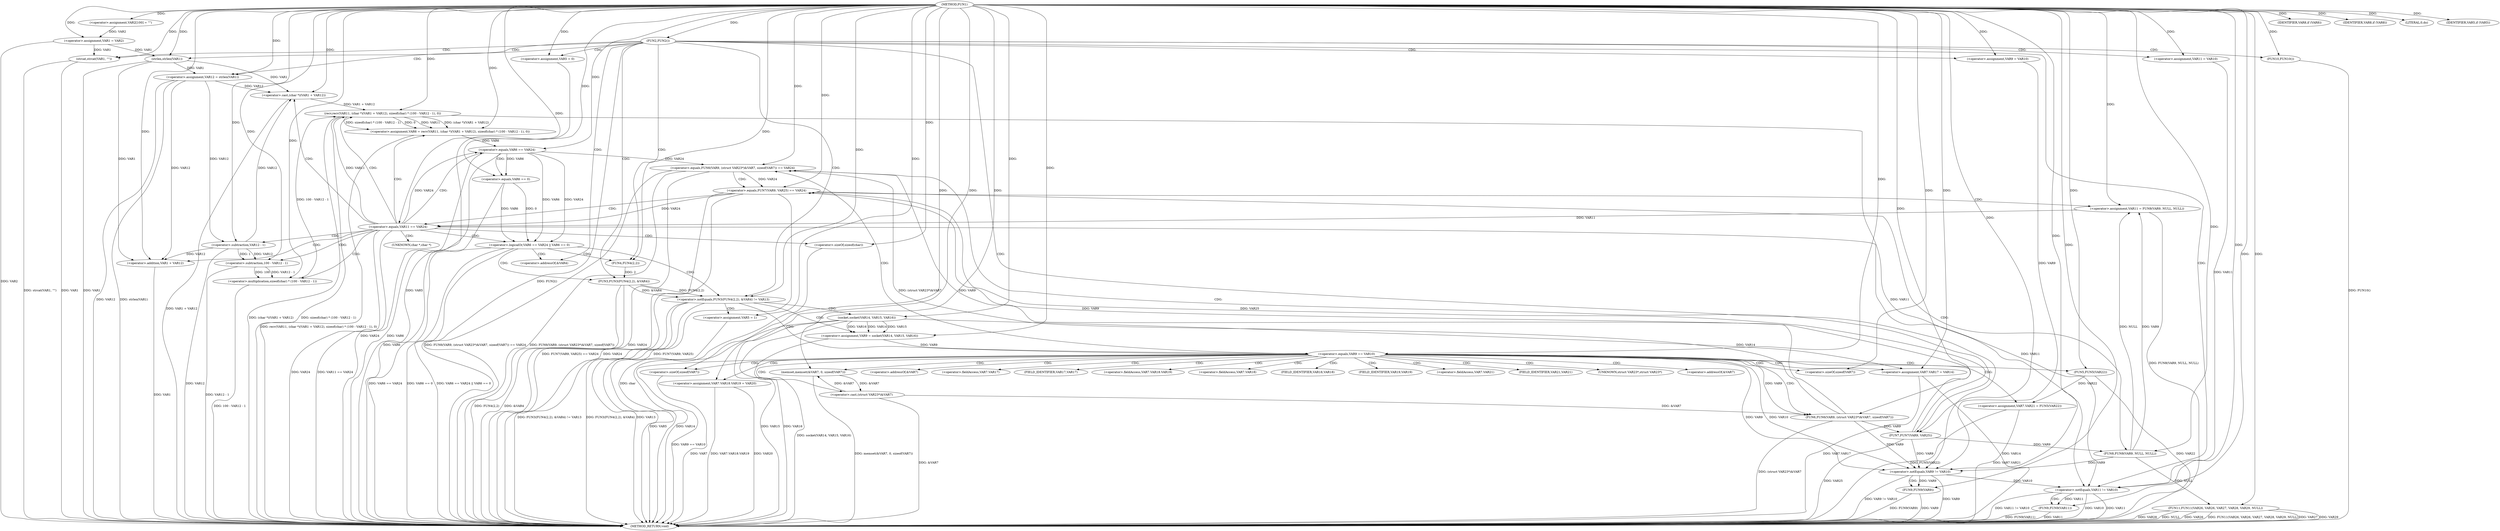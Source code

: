 digraph FUN1 {  
"1000100" [label = "(METHOD,FUN1)" ]
"1000285" [label = "(METHOD_RETURN,void)" ]
"1000104" [label = "(<operator>.assignment,VAR2[100] = \"\")" ]
"1000107" [label = "(<operator>.assignment,VAR1 = VAR2)" ]
"1000111" [label = "(FUN2,FUN2())" ]
"1000116" [label = "(<operator>.assignment,VAR5 = 0)" ]
"1000123" [label = "(<operator>.assignment,VAR9 = VAR10)" ]
"1000127" [label = "(<operator>.assignment,VAR11 = VAR10)" ]
"1000131" [label = "(<operator>.assignment,VAR12 = strlen(VAR1))" ]
"1000133" [label = "(strlen,strlen(VAR1))" ]
"1000138" [label = "(<operator>.notEquals,FUN3(FUN4(2,2), &VAR4) != VAR13)" ]
"1000139" [label = "(FUN3,FUN3(FUN4(2,2), &VAR4))" ]
"1000140" [label = "(FUN4,FUN4(2,2))" ]
"1000148" [label = "(<operator>.assignment,VAR5 = 1)" ]
"1000151" [label = "(<operator>.assignment,VAR9 = socket(VAR14, VAR15, VAR16))" ]
"1000153" [label = "(socket,socket(VAR14, VAR15, VAR16))" ]
"1000158" [label = "(<operator>.equals,VAR9 == VAR10)" ]
"1000163" [label = "(memset,memset(&VAR7, 0, sizeof(VAR7)))" ]
"1000167" [label = "(<operator>.sizeOf,sizeof(VAR7))" ]
"1000169" [label = "(<operator>.assignment,VAR7.VAR17 = VAR14)" ]
"1000174" [label = "(<operator>.assignment,VAR7.VAR18.VAR19 = VAR20)" ]
"1000181" [label = "(<operator>.assignment,VAR7.VAR21 = FUN5(VAR22))" ]
"1000185" [label = "(FUN5,FUN5(VAR22))" ]
"1000188" [label = "(<operator>.equals,FUN6(VAR9, (struct VAR23*)&VAR7, sizeof(VAR7)) == VAR24)" ]
"1000189" [label = "(FUN6,FUN6(VAR9, (struct VAR23*)&VAR7, sizeof(VAR7)))" ]
"1000191" [label = "(<operator>.cast,(struct VAR23*)&VAR7)" ]
"1000195" [label = "(<operator>.sizeOf,sizeof(VAR7))" ]
"1000201" [label = "(<operator>.equals,FUN7(VAR9, VAR25) == VAR24)" ]
"1000202" [label = "(FUN7,FUN7(VAR9, VAR25))" ]
"1000208" [label = "(<operator>.assignment,VAR11 = FUN8(VAR9, NULL, NULL))" ]
"1000210" [label = "(FUN8,FUN8(VAR9, NULL, NULL))" ]
"1000215" [label = "(<operator>.equals,VAR11 == VAR24)" ]
"1000220" [label = "(<operator>.assignment,VAR6 = recv(VAR11, (char *)(VAR1 + VAR12), sizeof(char) * (100 - VAR12 - 1), 0))" ]
"1000222" [label = "(recv,recv(VAR11, (char *)(VAR1 + VAR12), sizeof(char) * (100 - VAR12 - 1), 0))" ]
"1000224" [label = "(<operator>.cast,(char *)(VAR1 + VAR12))" ]
"1000226" [label = "(<operator>.addition,VAR1 + VAR12)" ]
"1000229" [label = "(<operator>.multiplication,sizeof(char) * (100 - VAR12 - 1))" ]
"1000230" [label = "(<operator>.sizeOf,sizeof(char))" ]
"1000232" [label = "(<operator>.subtraction,100 - VAR12 - 1)" ]
"1000234" [label = "(<operator>.subtraction,VAR12 - 1)" ]
"1000239" [label = "(<operator>.logicalOr,VAR6 == VAR24 || VAR6 == 0)" ]
"1000240" [label = "(<operator>.equals,VAR6 == VAR24)" ]
"1000243" [label = "(<operator>.equals,VAR6 == 0)" ]
"1000249" [label = "(IDENTIFIER,VAR8,if (VAR8))" ]
"1000252" [label = "(IDENTIFIER,VAR8,if (VAR8))" ]
"1000254" [label = "(LITERAL,0,do)" ]
"1000256" [label = "(<operator>.notEquals,VAR9 != VAR10)" ]
"1000260" [label = "(FUN9,FUN9(VAR9))" ]
"1000263" [label = "(<operator>.notEquals,VAR11 != VAR10)" ]
"1000267" [label = "(FUN9,FUN9(VAR11))" ]
"1000270" [label = "(IDENTIFIER,VAR5,if (VAR5))" ]
"1000272" [label = "(FUN10,FUN10())" ]
"1000275" [label = "(strcat,strcat(VAR1, \"\"))" ]
"1000278" [label = "(FUN11,FUN11(VAR26, VAR26, VAR27, VAR28, VAR29, NULL))" ]
"1000143" [label = "(<operator>.addressOf,&VAR4)" ]
"1000164" [label = "(<operator>.addressOf,&VAR7)" ]
"1000170" [label = "(<operator>.fieldAccess,VAR7.VAR17)" ]
"1000172" [label = "(FIELD_IDENTIFIER,VAR17,VAR17)" ]
"1000175" [label = "(<operator>.fieldAccess,VAR7.VAR18.VAR19)" ]
"1000176" [label = "(<operator>.fieldAccess,VAR7.VAR18)" ]
"1000178" [label = "(FIELD_IDENTIFIER,VAR18,VAR18)" ]
"1000179" [label = "(FIELD_IDENTIFIER,VAR19,VAR19)" ]
"1000182" [label = "(<operator>.fieldAccess,VAR7.VAR21)" ]
"1000184" [label = "(FIELD_IDENTIFIER,VAR21,VAR21)" ]
"1000192" [label = "(UNKNOWN,struct VAR23*,struct VAR23*)" ]
"1000193" [label = "(<operator>.addressOf,&VAR7)" ]
"1000225" [label = "(UNKNOWN,char *,char *)" ]
  "1000278" -> "1000285"  [ label = "DDG: VAR28"] 
  "1000181" -> "1000285"  [ label = "DDG: FUN5(VAR22)"] 
  "1000224" -> "1000285"  [ label = "DDG: VAR1 + VAR12"] 
  "1000153" -> "1000285"  [ label = "DDG: VAR14"] 
  "1000181" -> "1000285"  [ label = "DDG: VAR7.VAR21"] 
  "1000188" -> "1000285"  [ label = "DDG: FUN6(VAR9, (struct VAR23*)&VAR7, sizeof(VAR7)) == VAR24"] 
  "1000116" -> "1000285"  [ label = "DDG: VAR5"] 
  "1000260" -> "1000285"  [ label = "DDG: FUN9(VAR9)"] 
  "1000185" -> "1000285"  [ label = "DDG: VAR22"] 
  "1000201" -> "1000285"  [ label = "DDG: FUN7(VAR9, VAR25) == VAR24"] 
  "1000226" -> "1000285"  [ label = "DDG: VAR1"] 
  "1000278" -> "1000285"  [ label = "DDG: NULL"] 
  "1000208" -> "1000285"  [ label = "DDG: FUN8(VAR9, NULL, NULL)"] 
  "1000239" -> "1000285"  [ label = "DDG: VAR6 == VAR24 || VAR6 == 0"] 
  "1000275" -> "1000285"  [ label = "DDG: strcat(VAR1, \"\")"] 
  "1000234" -> "1000285"  [ label = "DDG: VAR12"] 
  "1000278" -> "1000285"  [ label = "DDG: VAR26"] 
  "1000239" -> "1000285"  [ label = "DDG: VAR6 == VAR24"] 
  "1000215" -> "1000285"  [ label = "DDG: VAR24"] 
  "1000188" -> "1000285"  [ label = "DDG: FUN6(VAR9, (struct VAR23*)&VAR7, sizeof(VAR7))"] 
  "1000131" -> "1000285"  [ label = "DDG: VAR12"] 
  "1000138" -> "1000285"  [ label = "DDG: FUN3(FUN4(2,2), &VAR4)"] 
  "1000139" -> "1000285"  [ label = "DDG: FUN4(2,2)"] 
  "1000263" -> "1000285"  [ label = "DDG: VAR10"] 
  "1000267" -> "1000285"  [ label = "DDG: VAR11"] 
  "1000222" -> "1000285"  [ label = "DDG: sizeof(char) * (100 - VAR12 - 1)"] 
  "1000153" -> "1000285"  [ label = "DDG: VAR15"] 
  "1000158" -> "1000285"  [ label = "DDG: VAR9 == VAR10"] 
  "1000267" -> "1000285"  [ label = "DDG: FUN9(VAR11)"] 
  "1000133" -> "1000285"  [ label = "DDG: VAR1"] 
  "1000189" -> "1000285"  [ label = "DDG: (struct VAR23*)&VAR7"] 
  "1000263" -> "1000285"  [ label = "DDG: VAR11"] 
  "1000263" -> "1000285"  [ label = "DDG: VAR11 != VAR10"] 
  "1000174" -> "1000285"  [ label = "DDG: VAR20"] 
  "1000220" -> "1000285"  [ label = "DDG: recv(VAR11, (char *)(VAR1 + VAR12), sizeof(char) * (100 - VAR12 - 1), 0)"] 
  "1000148" -> "1000285"  [ label = "DDG: VAR5"] 
  "1000151" -> "1000285"  [ label = "DDG: socket(VAR14, VAR15, VAR16)"] 
  "1000230" -> "1000285"  [ label = "DDG: char"] 
  "1000278" -> "1000285"  [ label = "DDG: FUN11(VAR26, VAR26, VAR27, VAR28, VAR29, NULL)"] 
  "1000275" -> "1000285"  [ label = "DDG: VAR1"] 
  "1000131" -> "1000285"  [ label = "DDG: strlen(VAR1)"] 
  "1000188" -> "1000285"  [ label = "DDG: VAR24"] 
  "1000229" -> "1000285"  [ label = "DDG: 100 - VAR12 - 1"] 
  "1000191" -> "1000285"  [ label = "DDG: &VAR7"] 
  "1000278" -> "1000285"  [ label = "DDG: VAR27"] 
  "1000169" -> "1000285"  [ label = "DDG: VAR14"] 
  "1000232" -> "1000285"  [ label = "DDG: VAR12 - 1"] 
  "1000240" -> "1000285"  [ label = "DDG: VAR24"] 
  "1000138" -> "1000285"  [ label = "DDG: VAR13"] 
  "1000139" -> "1000285"  [ label = "DDG: &VAR4"] 
  "1000215" -> "1000285"  [ label = "DDG: VAR11 == VAR24"] 
  "1000243" -> "1000285"  [ label = "DDG: VAR6"] 
  "1000169" -> "1000285"  [ label = "DDG: VAR7.VAR17"] 
  "1000256" -> "1000285"  [ label = "DDG: VAR9"] 
  "1000260" -> "1000285"  [ label = "DDG: VAR9"] 
  "1000153" -> "1000285"  [ label = "DDG: VAR16"] 
  "1000272" -> "1000285"  [ label = "DDG: FUN10()"] 
  "1000138" -> "1000285"  [ label = "DDG: FUN3(FUN4(2,2), &VAR4) != VAR13"] 
  "1000201" -> "1000285"  [ label = "DDG: VAR24"] 
  "1000256" -> "1000285"  [ label = "DDG: VAR9 != VAR10"] 
  "1000163" -> "1000285"  [ label = "DDG: memset(&VAR7, 0, sizeof(VAR7))"] 
  "1000195" -> "1000285"  [ label = "DDG: VAR7"] 
  "1000278" -> "1000285"  [ label = "DDG: VAR29"] 
  "1000240" -> "1000285"  [ label = "DDG: VAR6"] 
  "1000111" -> "1000285"  [ label = "DDG: FUN2()"] 
  "1000239" -> "1000285"  [ label = "DDG: VAR6 == 0"] 
  "1000174" -> "1000285"  [ label = "DDG: VAR7.VAR18.VAR19"] 
  "1000107" -> "1000285"  [ label = "DDG: VAR2"] 
  "1000222" -> "1000285"  [ label = "DDG: (char *)(VAR1 + VAR12)"] 
  "1000202" -> "1000285"  [ label = "DDG: VAR25"] 
  "1000201" -> "1000285"  [ label = "DDG: FUN7(VAR9, VAR25)"] 
  "1000100" -> "1000104"  [ label = "DDG: "] 
  "1000104" -> "1000107"  [ label = "DDG: VAR2"] 
  "1000100" -> "1000107"  [ label = "DDG: "] 
  "1000100" -> "1000111"  [ label = "DDG: "] 
  "1000100" -> "1000116"  [ label = "DDG: "] 
  "1000100" -> "1000123"  [ label = "DDG: "] 
  "1000100" -> "1000127"  [ label = "DDG: "] 
  "1000133" -> "1000131"  [ label = "DDG: VAR1"] 
  "1000100" -> "1000131"  [ label = "DDG: "] 
  "1000107" -> "1000133"  [ label = "DDG: VAR1"] 
  "1000100" -> "1000133"  [ label = "DDG: "] 
  "1000139" -> "1000138"  [ label = "DDG: FUN4(2,2)"] 
  "1000139" -> "1000138"  [ label = "DDG: &VAR4"] 
  "1000140" -> "1000139"  [ label = "DDG: 2"] 
  "1000100" -> "1000140"  [ label = "DDG: "] 
  "1000100" -> "1000138"  [ label = "DDG: "] 
  "1000100" -> "1000148"  [ label = "DDG: "] 
  "1000153" -> "1000151"  [ label = "DDG: VAR14"] 
  "1000153" -> "1000151"  [ label = "DDG: VAR15"] 
  "1000153" -> "1000151"  [ label = "DDG: VAR16"] 
  "1000100" -> "1000151"  [ label = "DDG: "] 
  "1000100" -> "1000153"  [ label = "DDG: "] 
  "1000151" -> "1000158"  [ label = "DDG: VAR9"] 
  "1000100" -> "1000158"  [ label = "DDG: "] 
  "1000191" -> "1000163"  [ label = "DDG: &VAR7"] 
  "1000100" -> "1000163"  [ label = "DDG: "] 
  "1000100" -> "1000167"  [ label = "DDG: "] 
  "1000153" -> "1000169"  [ label = "DDG: VAR14"] 
  "1000100" -> "1000169"  [ label = "DDG: "] 
  "1000100" -> "1000174"  [ label = "DDG: "] 
  "1000185" -> "1000181"  [ label = "DDG: VAR22"] 
  "1000100" -> "1000185"  [ label = "DDG: "] 
  "1000189" -> "1000188"  [ label = "DDG: VAR9"] 
  "1000189" -> "1000188"  [ label = "DDG: (struct VAR23*)&VAR7"] 
  "1000158" -> "1000189"  [ label = "DDG: VAR9"] 
  "1000100" -> "1000189"  [ label = "DDG: "] 
  "1000191" -> "1000189"  [ label = "DDG: &VAR7"] 
  "1000163" -> "1000191"  [ label = "DDG: &VAR7"] 
  "1000100" -> "1000195"  [ label = "DDG: "] 
  "1000240" -> "1000188"  [ label = "DDG: VAR24"] 
  "1000100" -> "1000188"  [ label = "DDG: "] 
  "1000202" -> "1000201"  [ label = "DDG: VAR9"] 
  "1000202" -> "1000201"  [ label = "DDG: VAR25"] 
  "1000189" -> "1000202"  [ label = "DDG: VAR9"] 
  "1000100" -> "1000202"  [ label = "DDG: "] 
  "1000188" -> "1000201"  [ label = "DDG: VAR24"] 
  "1000100" -> "1000201"  [ label = "DDG: "] 
  "1000210" -> "1000208"  [ label = "DDG: VAR9"] 
  "1000210" -> "1000208"  [ label = "DDG: NULL"] 
  "1000100" -> "1000208"  [ label = "DDG: "] 
  "1000202" -> "1000210"  [ label = "DDG: VAR9"] 
  "1000100" -> "1000210"  [ label = "DDG: "] 
  "1000208" -> "1000215"  [ label = "DDG: VAR11"] 
  "1000100" -> "1000215"  [ label = "DDG: "] 
  "1000201" -> "1000215"  [ label = "DDG: VAR24"] 
  "1000222" -> "1000220"  [ label = "DDG: VAR11"] 
  "1000222" -> "1000220"  [ label = "DDG: (char *)(VAR1 + VAR12)"] 
  "1000222" -> "1000220"  [ label = "DDG: sizeof(char) * (100 - VAR12 - 1)"] 
  "1000222" -> "1000220"  [ label = "DDG: 0"] 
  "1000100" -> "1000220"  [ label = "DDG: "] 
  "1000215" -> "1000222"  [ label = "DDG: VAR11"] 
  "1000100" -> "1000222"  [ label = "DDG: "] 
  "1000224" -> "1000222"  [ label = "DDG: VAR1 + VAR12"] 
  "1000133" -> "1000224"  [ label = "DDG: VAR1"] 
  "1000100" -> "1000224"  [ label = "DDG: "] 
  "1000234" -> "1000224"  [ label = "DDG: VAR12"] 
  "1000131" -> "1000224"  [ label = "DDG: VAR12"] 
  "1000133" -> "1000226"  [ label = "DDG: VAR1"] 
  "1000100" -> "1000226"  [ label = "DDG: "] 
  "1000234" -> "1000226"  [ label = "DDG: VAR12"] 
  "1000131" -> "1000226"  [ label = "DDG: VAR12"] 
  "1000229" -> "1000222"  [ label = "DDG: 100 - VAR12 - 1"] 
  "1000100" -> "1000229"  [ label = "DDG: "] 
  "1000100" -> "1000230"  [ label = "DDG: "] 
  "1000232" -> "1000229"  [ label = "DDG: 100"] 
  "1000232" -> "1000229"  [ label = "DDG: VAR12 - 1"] 
  "1000100" -> "1000232"  [ label = "DDG: "] 
  "1000234" -> "1000232"  [ label = "DDG: VAR12"] 
  "1000234" -> "1000232"  [ label = "DDG: 1"] 
  "1000100" -> "1000234"  [ label = "DDG: "] 
  "1000131" -> "1000234"  [ label = "DDG: VAR12"] 
  "1000240" -> "1000239"  [ label = "DDG: VAR6"] 
  "1000240" -> "1000239"  [ label = "DDG: VAR24"] 
  "1000220" -> "1000240"  [ label = "DDG: VAR6"] 
  "1000100" -> "1000240"  [ label = "DDG: "] 
  "1000215" -> "1000240"  [ label = "DDG: VAR24"] 
  "1000243" -> "1000239"  [ label = "DDG: VAR6"] 
  "1000243" -> "1000239"  [ label = "DDG: 0"] 
  "1000240" -> "1000243"  [ label = "DDG: VAR6"] 
  "1000100" -> "1000243"  [ label = "DDG: "] 
  "1000100" -> "1000249"  [ label = "DDG: "] 
  "1000100" -> "1000252"  [ label = "DDG: "] 
  "1000100" -> "1000254"  [ label = "DDG: "] 
  "1000158" -> "1000256"  [ label = "DDG: VAR9"] 
  "1000189" -> "1000256"  [ label = "DDG: VAR9"] 
  "1000202" -> "1000256"  [ label = "DDG: VAR9"] 
  "1000210" -> "1000256"  [ label = "DDG: VAR9"] 
  "1000123" -> "1000256"  [ label = "DDG: VAR9"] 
  "1000100" -> "1000256"  [ label = "DDG: "] 
  "1000158" -> "1000256"  [ label = "DDG: VAR10"] 
  "1000256" -> "1000260"  [ label = "DDG: VAR9"] 
  "1000100" -> "1000260"  [ label = "DDG: "] 
  "1000222" -> "1000263"  [ label = "DDG: VAR11"] 
  "1000215" -> "1000263"  [ label = "DDG: VAR11"] 
  "1000127" -> "1000263"  [ label = "DDG: VAR11"] 
  "1000100" -> "1000263"  [ label = "DDG: "] 
  "1000256" -> "1000263"  [ label = "DDG: VAR10"] 
  "1000263" -> "1000267"  [ label = "DDG: VAR11"] 
  "1000100" -> "1000267"  [ label = "DDG: "] 
  "1000100" -> "1000270"  [ label = "DDG: "] 
  "1000100" -> "1000272"  [ label = "DDG: "] 
  "1000107" -> "1000275"  [ label = "DDG: VAR1"] 
  "1000100" -> "1000275"  [ label = "DDG: "] 
  "1000100" -> "1000278"  [ label = "DDG: "] 
  "1000210" -> "1000278"  [ label = "DDG: NULL"] 
  "1000111" -> "1000127"  [ label = "CDG: "] 
  "1000111" -> "1000139"  [ label = "CDG: "] 
  "1000111" -> "1000133"  [ label = "CDG: "] 
  "1000111" -> "1000116"  [ label = "CDG: "] 
  "1000111" -> "1000123"  [ label = "CDG: "] 
  "1000111" -> "1000138"  [ label = "CDG: "] 
  "1000111" -> "1000263"  [ label = "CDG: "] 
  "1000111" -> "1000131"  [ label = "CDG: "] 
  "1000111" -> "1000143"  [ label = "CDG: "] 
  "1000111" -> "1000256"  [ label = "CDG: "] 
  "1000111" -> "1000140"  [ label = "CDG: "] 
  "1000111" -> "1000275"  [ label = "CDG: "] 
  "1000111" -> "1000272"  [ label = "CDG: "] 
  "1000138" -> "1000148"  [ label = "CDG: "] 
  "1000138" -> "1000151"  [ label = "CDG: "] 
  "1000138" -> "1000153"  [ label = "CDG: "] 
  "1000138" -> "1000158"  [ label = "CDG: "] 
  "1000158" -> "1000164"  [ label = "CDG: "] 
  "1000158" -> "1000174"  [ label = "CDG: "] 
  "1000158" -> "1000191"  [ label = "CDG: "] 
  "1000158" -> "1000182"  [ label = "CDG: "] 
  "1000158" -> "1000188"  [ label = "CDG: "] 
  "1000158" -> "1000167"  [ label = "CDG: "] 
  "1000158" -> "1000175"  [ label = "CDG: "] 
  "1000158" -> "1000179"  [ label = "CDG: "] 
  "1000158" -> "1000192"  [ label = "CDG: "] 
  "1000158" -> "1000176"  [ label = "CDG: "] 
  "1000158" -> "1000185"  [ label = "CDG: "] 
  "1000158" -> "1000195"  [ label = "CDG: "] 
  "1000158" -> "1000172"  [ label = "CDG: "] 
  "1000158" -> "1000189"  [ label = "CDG: "] 
  "1000158" -> "1000169"  [ label = "CDG: "] 
  "1000158" -> "1000163"  [ label = "CDG: "] 
  "1000158" -> "1000178"  [ label = "CDG: "] 
  "1000158" -> "1000170"  [ label = "CDG: "] 
  "1000158" -> "1000193"  [ label = "CDG: "] 
  "1000158" -> "1000184"  [ label = "CDG: "] 
  "1000158" -> "1000181"  [ label = "CDG: "] 
  "1000188" -> "1000201"  [ label = "CDG: "] 
  "1000188" -> "1000202"  [ label = "CDG: "] 
  "1000201" -> "1000208"  [ label = "CDG: "] 
  "1000201" -> "1000210"  [ label = "CDG: "] 
  "1000201" -> "1000215"  [ label = "CDG: "] 
  "1000215" -> "1000222"  [ label = "CDG: "] 
  "1000215" -> "1000220"  [ label = "CDG: "] 
  "1000215" -> "1000224"  [ label = "CDG: "] 
  "1000215" -> "1000240"  [ label = "CDG: "] 
  "1000215" -> "1000226"  [ label = "CDG: "] 
  "1000215" -> "1000232"  [ label = "CDG: "] 
  "1000215" -> "1000239"  [ label = "CDG: "] 
  "1000215" -> "1000229"  [ label = "CDG: "] 
  "1000215" -> "1000230"  [ label = "CDG: "] 
  "1000215" -> "1000234"  [ label = "CDG: "] 
  "1000215" -> "1000225"  [ label = "CDG: "] 
  "1000239" -> "1000139"  [ label = "CDG: "] 
  "1000239" -> "1000138"  [ label = "CDG: "] 
  "1000239" -> "1000143"  [ label = "CDG: "] 
  "1000239" -> "1000140"  [ label = "CDG: "] 
  "1000240" -> "1000243"  [ label = "CDG: "] 
  "1000256" -> "1000260"  [ label = "CDG: "] 
  "1000263" -> "1000267"  [ label = "CDG: "] 
}
